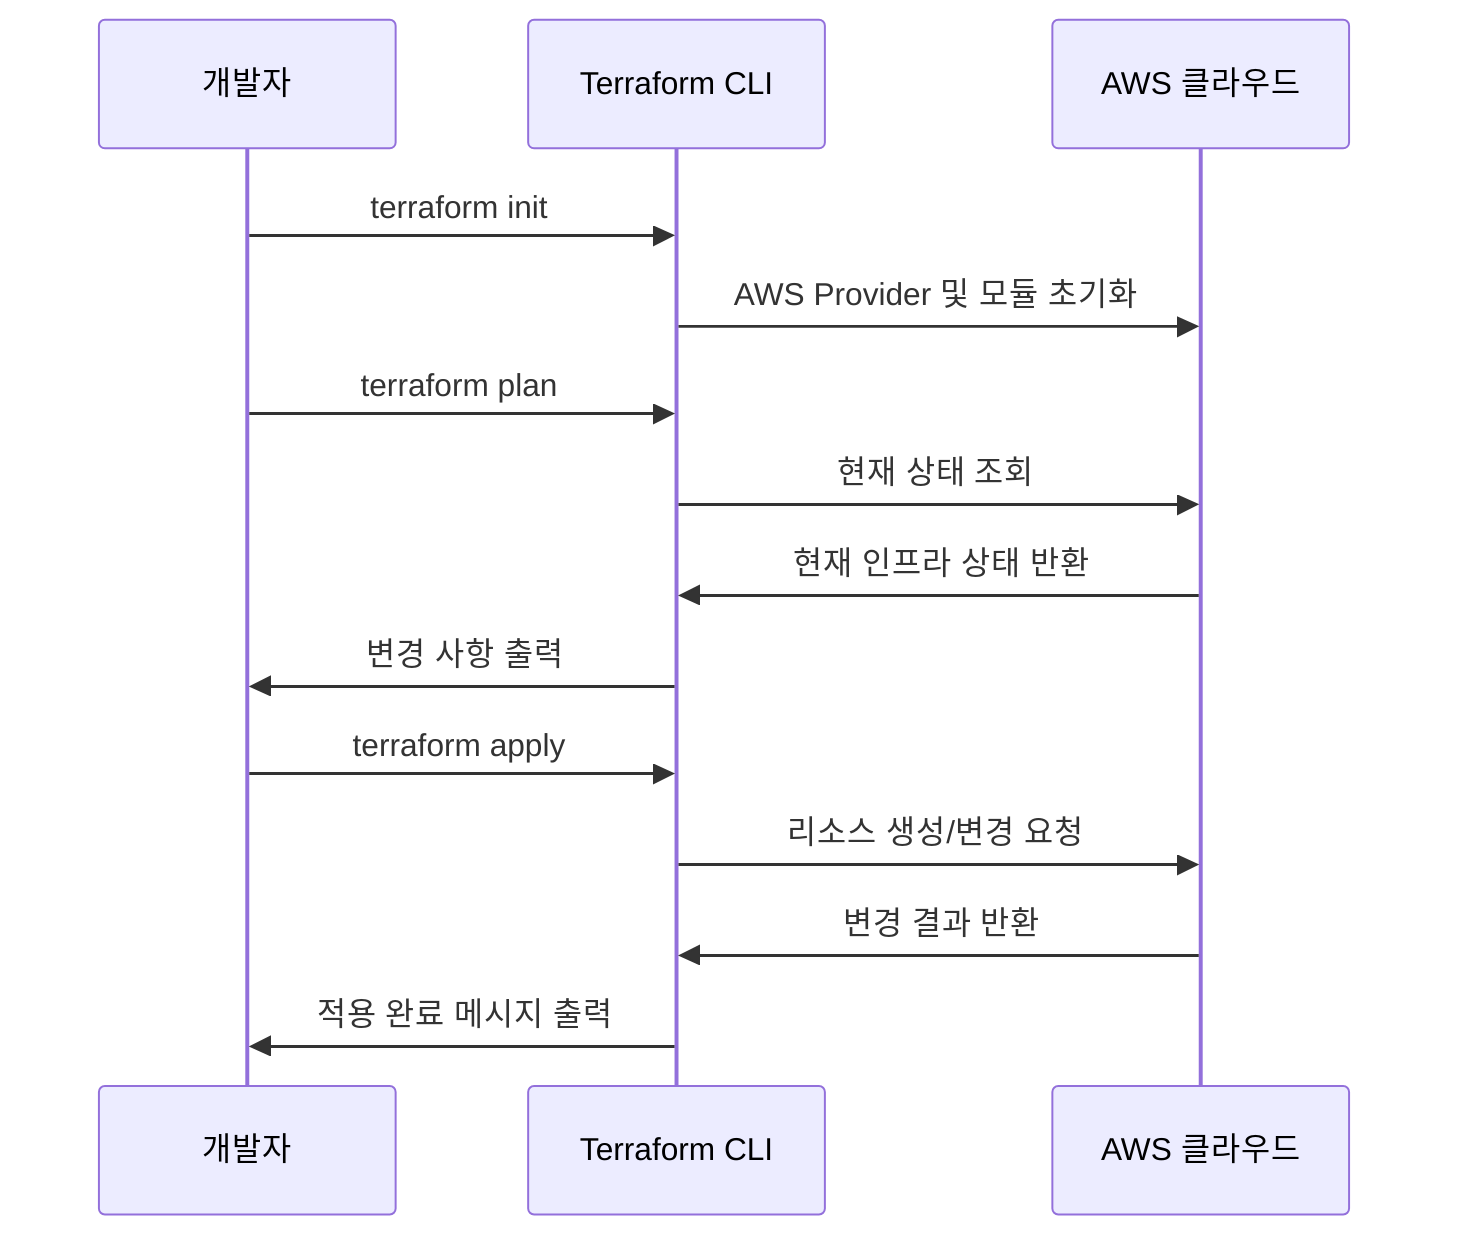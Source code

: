 sequenceDiagram
    participant User as 개발자
    participant Terraform as Terraform CLI
    participant AWS as AWS 클라우드

    User->>Terraform: terraform init
    Terraform->>AWS: AWS Provider 및 모듈 초기화

    User->>Terraform: terraform plan
    Terraform->>AWS: 현재 상태 조회
    AWS->>Terraform: 현재 인프라 상태 반환
    Terraform->>User: 변경 사항 출력

    User->>Terraform: terraform apply
    Terraform->>AWS: 리소스 생성/변경 요청
    AWS->>Terraform: 변경 결과 반환
    Terraform->>User: 적용 완료 메시지 출력